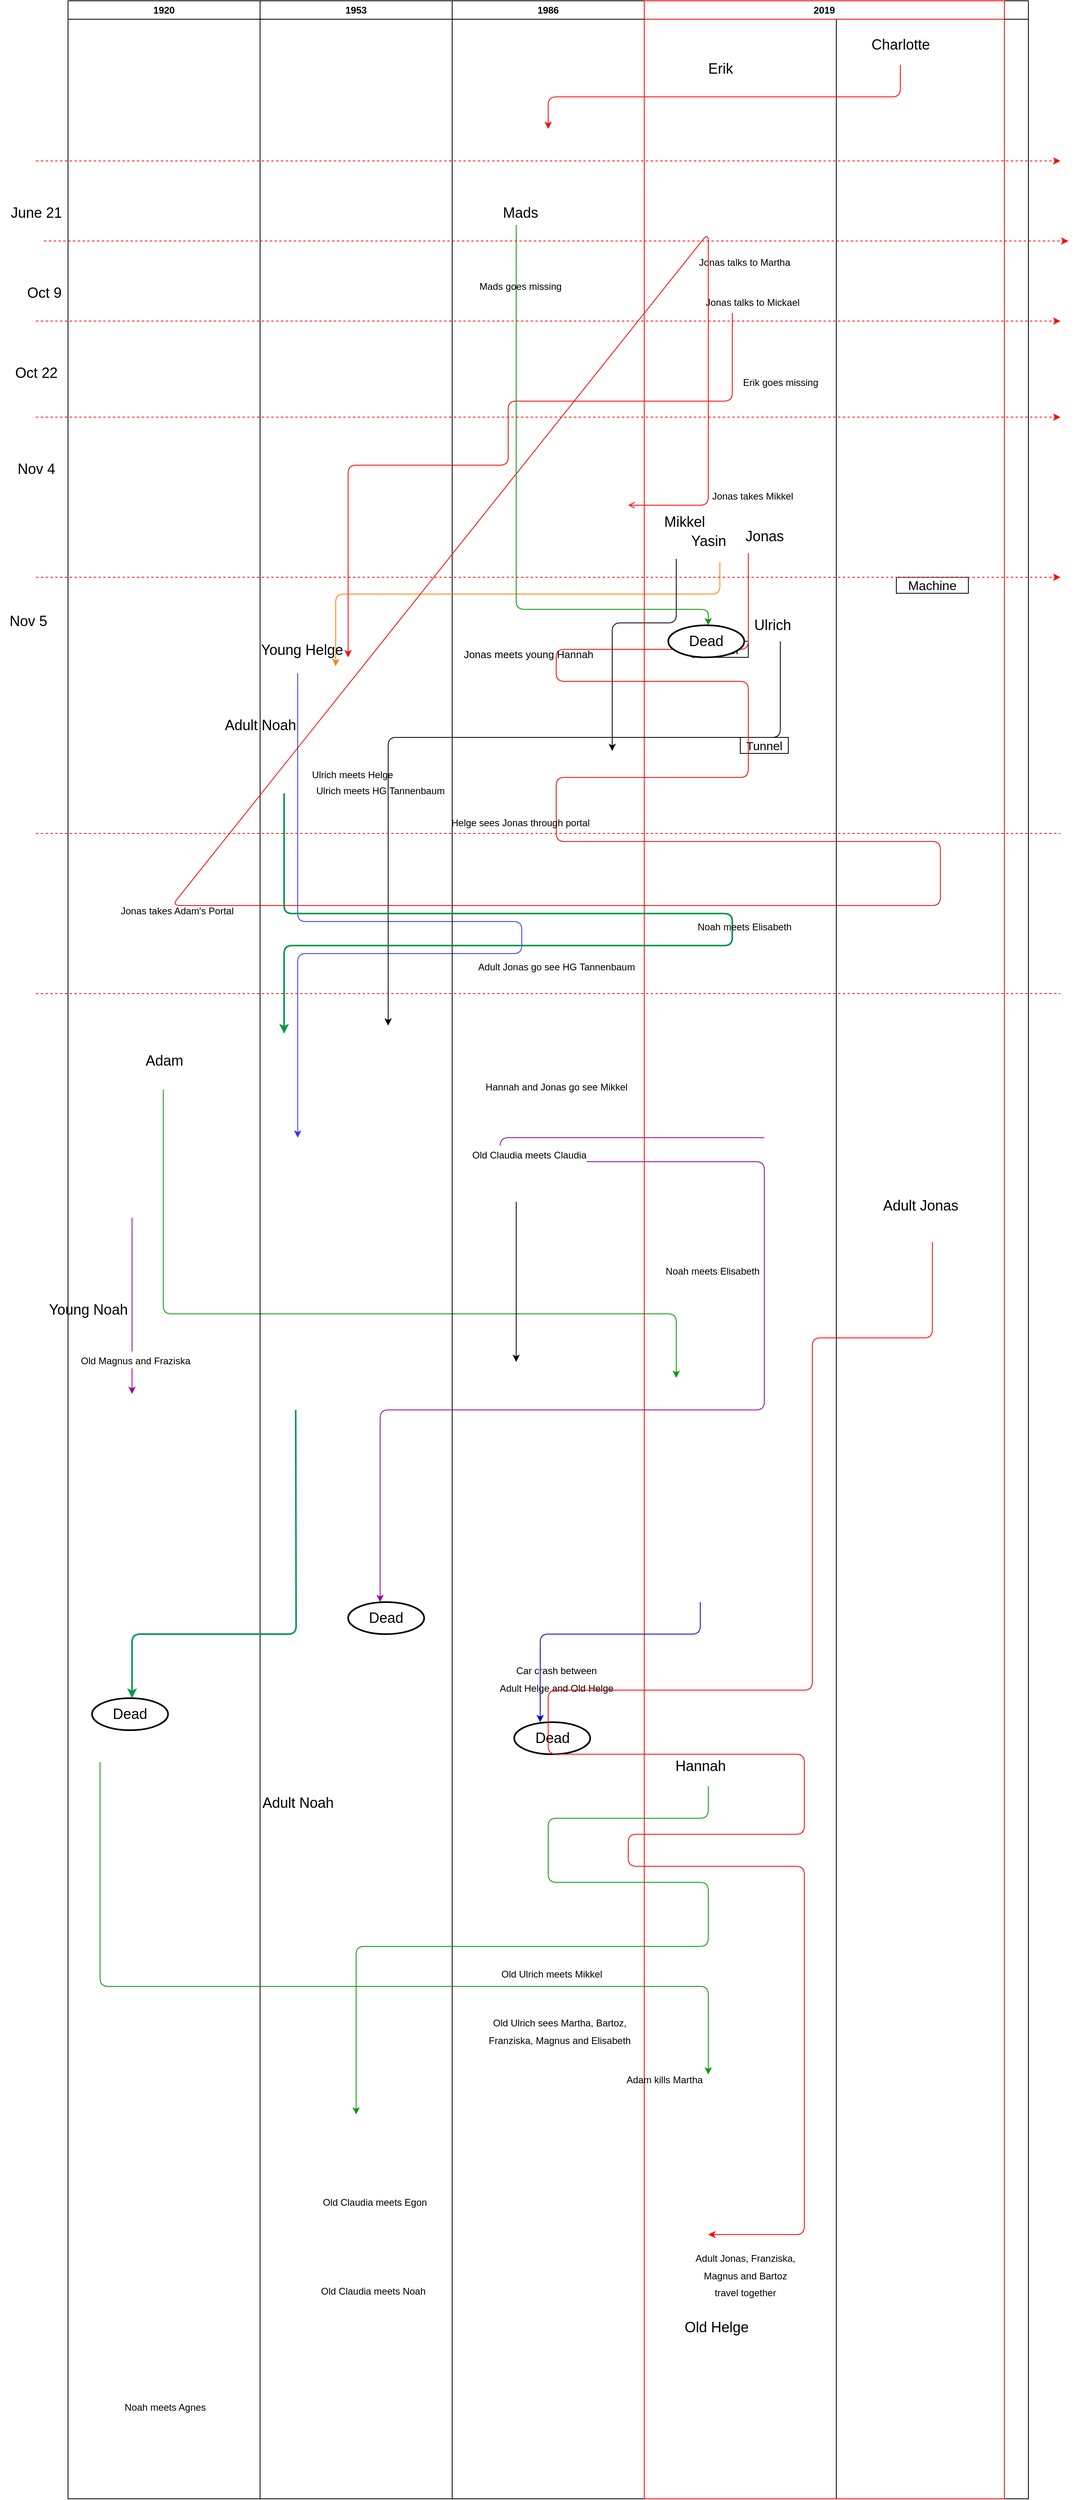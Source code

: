 <mxfile version="12.4.3" type="github" pages="1">
  <diagram name="Page-1" id="e7e014a7-5840-1c2e-5031-d8a46d1fe8dd">
    <mxGraphModel dx="1355" dy="2405" grid="1" gridSize="10" guides="1" tooltips="1" connect="1" arrows="1" fold="1" page="1" pageScale="1" pageWidth="1169" pageHeight="826" background="#ffffff" math="0" shadow="0">
      <root>
        <mxCell id="0"/>
        <mxCell id="1" parent="0"/>
        <mxCell id="2" value="1920" style="swimlane;whiteSpace=wrap;startSize=23;" parent="1" vertex="1">
          <mxGeometry x="200" y="-1520" width="240" height="3120" as="geometry"/>
        </mxCell>
        <mxCell id="4Fx-l3T1AfS1Zk8Yr6ho-14" value="" style="endArrow=classic;html=1;fontSize=18;strokeColor=#009900;rounded=1;" edge="1" parent="2">
          <mxGeometry width="50" height="50" relative="1" as="geometry">
            <mxPoint x="119" y="1360" as="sourcePoint"/>
            <mxPoint x="760" y="1720" as="targetPoint"/>
            <Array as="points">
              <mxPoint x="119" y="1640"/>
              <mxPoint x="760" y="1640"/>
            </Array>
          </mxGeometry>
        </mxCell>
        <mxCell id="4Fx-l3T1AfS1Zk8Yr6ho-15" value="Adam" style="text;html=1;align=center;verticalAlign=middle;resizable=0;points=[];;labelBackgroundColor=#ffffff;fontSize=18;" vertex="1" connectable="0" parent="4Fx-l3T1AfS1Zk8Yr6ho-14">
          <mxGeometry x="-0.85" y="3" relative="1" as="geometry">
            <mxPoint x="-2" y="-111" as="offset"/>
          </mxGeometry>
        </mxCell>
        <mxCell id="4Fx-l3T1AfS1Zk8Yr6ho-20" value="Young Noah" style="text;html=1;align=center;verticalAlign=middle;resizable=0;points=[];;autosize=1;fontSize=18;" vertex="1" parent="2">
          <mxGeometry x="-40" y="1620" width="130" height="30" as="geometry"/>
        </mxCell>
        <mxCell id="4Fx-l3T1AfS1Zk8Yr6ho-42" value="" style="endArrow=classic;html=1;strokeColor=#990099;fontSize=18;" edge="1" parent="2">
          <mxGeometry width="50" height="50" relative="1" as="geometry">
            <mxPoint x="80" y="1520" as="sourcePoint"/>
            <mxPoint x="80" y="1740" as="targetPoint"/>
          </mxGeometry>
        </mxCell>
        <mxCell id="4Fx-l3T1AfS1Zk8Yr6ho-43" value="&lt;font style=&quot;font-size: 12px&quot;&gt;Old Magnus and Fraziska&lt;/font&gt;" style="text;html=1;align=center;verticalAlign=middle;resizable=0;points=[];;labelBackgroundColor=#ffffff;fontSize=18;" vertex="1" connectable="0" parent="4Fx-l3T1AfS1Zk8Yr6ho-42">
          <mxGeometry x="0.609" y="4" relative="1" as="geometry">
            <mxPoint as="offset"/>
          </mxGeometry>
        </mxCell>
        <mxCell id="4Fx-l3T1AfS1Zk8Yr6ho-68" value="Dead" style="ellipse;whiteSpace=wrap;html=1;strokeWidth=2;fontSize=18;" vertex="1" parent="2">
          <mxGeometry x="30" y="2120" width="95" height="40" as="geometry"/>
        </mxCell>
        <mxCell id="4Fx-l3T1AfS1Zk8Yr6ho-45" value="&lt;font style=&quot;font-size: 12px&quot;&gt;Jonas takes Adam&#39;s Portal&lt;/font&gt;" style="text;html=1;align=center;verticalAlign=middle;resizable=0;points=[];;autosize=1;fontSize=18;direction=west;" vertex="1" parent="2">
          <mxGeometry x="51" y="1120" width="170" height="30" as="geometry"/>
        </mxCell>
        <mxCell id="3" value="1953" style="swimlane;whiteSpace=wrap" parent="1" vertex="1">
          <mxGeometry x="440" y="-1520" width="240" height="3120" as="geometry"/>
        </mxCell>
        <mxCell id="4Fx-l3T1AfS1Zk8Yr6ho-37" value="&lt;font style=&quot;font-size: 12px&quot;&gt;Ulrich meets Helge&lt;/font&gt;" style="text;html=1;align=center;verticalAlign=middle;resizable=0;points=[];;autosize=1;fontSize=18;" vertex="1" parent="3">
          <mxGeometry x="50" y="950" width="130" height="30" as="geometry"/>
        </mxCell>
        <mxCell id="4Fx-l3T1AfS1Zk8Yr6ho-44" value="&lt;font style=&quot;font-size: 12px&quot;&gt;Ulrich meets HG Tannenbaum&lt;/font&gt;" style="text;html=1;align=center;verticalAlign=middle;resizable=0;points=[];;autosize=1;fontSize=18;" vertex="1" parent="3">
          <mxGeometry x="50" y="970" width="200" height="30" as="geometry"/>
        </mxCell>
        <mxCell id="4Fx-l3T1AfS1Zk8Yr6ho-65" value="Dead" style="ellipse;whiteSpace=wrap;html=1;strokeWidth=2;fontSize=18;" vertex="1" parent="3">
          <mxGeometry x="110" y="2000" width="95" height="40" as="geometry"/>
        </mxCell>
        <mxCell id="4Fx-l3T1AfS1Zk8Yr6ho-67" value="" style="endArrow=classic;html=1;strokeColor=#00994D;strokeWidth=2;fontSize=18;" edge="1" parent="3">
          <mxGeometry width="50" height="50" relative="1" as="geometry">
            <mxPoint x="44.5" y="1760" as="sourcePoint"/>
            <mxPoint x="-160" y="2120" as="targetPoint"/>
            <Array as="points">
              <mxPoint x="45" y="2040"/>
              <mxPoint x="-160" y="2040"/>
            </Array>
          </mxGeometry>
        </mxCell>
        <mxCell id="4Fx-l3T1AfS1Zk8Yr6ho-106" value="" style="group" vertex="1" connectable="0" parent="3">
          <mxGeometry x="-13" y="796" width="340" height="394" as="geometry"/>
        </mxCell>
        <mxCell id="4Fx-l3T1AfS1Zk8Yr6ho-105" value="" style="group" vertex="1" connectable="0" parent="4Fx-l3T1AfS1Zk8Yr6ho-106">
          <mxGeometry width="340" height="394" as="geometry"/>
        </mxCell>
        <mxCell id="4Fx-l3T1AfS1Zk8Yr6ho-36" value="" style="endArrow=classic;html=1;strokeColor=#3333FF;fontSize=18;" edge="1" parent="4Fx-l3T1AfS1Zk8Yr6ho-105">
          <mxGeometry width="50" height="50" relative="1" as="geometry">
            <mxPoint x="60" y="44" as="sourcePoint"/>
            <mxPoint x="60" y="624" as="targetPoint"/>
            <Array as="points">
              <mxPoint x="60" y="354"/>
              <mxPoint x="340" y="354"/>
              <mxPoint x="340" y="394"/>
              <mxPoint x="60" y="394"/>
            </Array>
          </mxGeometry>
        </mxCell>
        <mxCell id="4Fx-l3T1AfS1Zk8Yr6ho-38" value="Young Helge" style="text;html=1;align=center;verticalAlign=middle;resizable=0;points=[];;autosize=1;fontSize=18;" vertex="1" parent="4Fx-l3T1AfS1Zk8Yr6ho-105">
          <mxGeometry width="130" height="30" as="geometry"/>
        </mxCell>
        <mxCell id="4" value="1986" style="swimlane;whiteSpace=wrap" parent="1" vertex="1">
          <mxGeometry x="680" y="-1520" width="240" height="3120" as="geometry"/>
        </mxCell>
        <mxCell id="4Fx-l3T1AfS1Zk8Yr6ho-26" value="&lt;font style=&quot;font-size: 12px&quot;&gt;Hannah and Jonas go see Mikkel&lt;br&gt;&lt;/font&gt;" style="text;html=1;align=center;verticalAlign=middle;resizable=0;points=[];;autosize=1;fontSize=18;" vertex="1" parent="4">
          <mxGeometry x="20" y="1340" width="220" height="30" as="geometry"/>
        </mxCell>
        <mxCell id="4Fx-l3T1AfS1Zk8Yr6ho-27" value="&lt;font style=&quot;font-size: 12px&quot;&gt;Adult Jonas go see HG Tannenbaum&lt;/font&gt;" style="text;html=1;align=center;verticalAlign=middle;resizable=0;points=[];;autosize=1;fontSize=18;" vertex="1" parent="4">
          <mxGeometry x="10" y="1190" width="240" height="30" as="geometry"/>
        </mxCell>
        <mxCell id="4Fx-l3T1AfS1Zk8Yr6ho-34" value="" style="endArrow=classic;html=1;strokeColor=#FF8000;fontSize=18;" edge="1" parent="4">
          <mxGeometry width="50" height="50" relative="1" as="geometry">
            <mxPoint x="334.5" y="701" as="sourcePoint"/>
            <mxPoint x="-145.5" y="831" as="targetPoint"/>
            <Array as="points">
              <mxPoint x="334.5" y="741"/>
              <mxPoint x="-145.5" y="741"/>
            </Array>
          </mxGeometry>
        </mxCell>
        <mxCell id="4Fx-l3T1AfS1Zk8Yr6ho-46" value="" style="endArrow=classic;html=1;strokeColor=#000000;fontSize=18;" edge="1" parent="4">
          <mxGeometry width="50" height="50" relative="1" as="geometry">
            <mxPoint x="80" y="1500" as="sourcePoint"/>
            <mxPoint x="80" y="1700" as="targetPoint"/>
          </mxGeometry>
        </mxCell>
        <mxCell id="4Fx-l3T1AfS1Zk8Yr6ho-60" value="&lt;font style=&quot;font-size: 12px&quot;&gt;Car crash between&lt;br&gt;Adult Helge and Old Helge&lt;/font&gt;" style="text;html=1;align=center;verticalAlign=middle;resizable=0;points=[];;autosize=1;fontSize=18;" vertex="1" parent="4">
          <mxGeometry x="40" y="2070" width="180" height="50" as="geometry"/>
        </mxCell>
        <mxCell id="4Fx-l3T1AfS1Zk8Yr6ho-64" value="Dead" style="ellipse;whiteSpace=wrap;html=1;strokeWidth=2;fontSize=18;" vertex="1" parent="4">
          <mxGeometry x="77.5" y="2150" width="95" height="40" as="geometry"/>
        </mxCell>
        <mxCell id="4Fx-l3T1AfS1Zk8Yr6ho-6" value="" style="endArrow=classic;html=1;" edge="1" parent="4">
          <mxGeometry width="50" height="50" relative="1" as="geometry">
            <mxPoint x="280" y="697" as="sourcePoint"/>
            <mxPoint x="200" y="937" as="targetPoint"/>
            <Array as="points">
              <mxPoint x="280" y="777"/>
              <mxPoint x="200" y="777"/>
            </Array>
          </mxGeometry>
        </mxCell>
        <mxCell id="4Fx-l3T1AfS1Zk8Yr6ho-7" value="Mikkel" style="text;html=1;align=center;verticalAlign=middle;resizable=0;points=[];;labelBackgroundColor=#ffffff;fontSize=18;" vertex="1" connectable="0" parent="4Fx-l3T1AfS1Zk8Yr6ho-6">
          <mxGeometry x="0.333" y="1" relative="1" as="geometry">
            <mxPoint x="89" y="-180" as="offset"/>
          </mxGeometry>
        </mxCell>
        <mxCell id="G8Sm1e-z4Jg3wYjVNRuD-47" value="2052" style="swimlane;whiteSpace=wrap" parent="1" vertex="1">
          <mxGeometry x="1160" y="-1520" width="240" height="3120" as="geometry"/>
        </mxCell>
        <mxCell id="4Fx-l3T1AfS1Zk8Yr6ho-29" value="" style="endArrow=classic;html=1;strokeColor=#FF0000;fontSize=18;" edge="1" parent="G8Sm1e-z4Jg3wYjVNRuD-47">
          <mxGeometry width="50" height="50" relative="1" as="geometry">
            <mxPoint x="80" y="80" as="sourcePoint"/>
            <mxPoint x="-360" y="160" as="targetPoint"/>
            <Array as="points">
              <mxPoint x="80" y="120"/>
              <mxPoint x="-360" y="120"/>
            </Array>
          </mxGeometry>
        </mxCell>
        <mxCell id="4Fx-l3T1AfS1Zk8Yr6ho-30" value="Charlotte" style="text;html=1;align=center;verticalAlign=middle;resizable=0;points=[];;autosize=1;fontSize=18;" vertex="1" parent="G8Sm1e-z4Jg3wYjVNRuD-47">
          <mxGeometry x="30" y="40" width="100" height="30" as="geometry"/>
        </mxCell>
        <mxCell id="4Fx-l3T1AfS1Zk8Yr6ho-56" value="&lt;font style=&quot;font-size: 16px&quot;&gt;Machine&lt;/font&gt;" style="rounded=0;whiteSpace=wrap;html=1;fontSize=18;" vertex="1" parent="G8Sm1e-z4Jg3wYjVNRuD-47">
          <mxGeometry x="75" y="720" width="90" height="20" as="geometry"/>
        </mxCell>
        <mxCell id="4Fx-l3T1AfS1Zk8Yr6ho-117" value="" style="group" vertex="1" connectable="0" parent="G8Sm1e-z4Jg3wYjVNRuD-47">
          <mxGeometry x="-360" y="1670" width="480" height="1120" as="geometry"/>
        </mxCell>
        <mxCell id="4Fx-l3T1AfS1Zk8Yr6ho-116" value="" style="group" vertex="1" connectable="0" parent="4Fx-l3T1AfS1Zk8Yr6ho-117">
          <mxGeometry width="480" height="1120" as="geometry"/>
        </mxCell>
        <mxCell id="4Fx-l3T1AfS1Zk8Yr6ho-118" value="" style="group" vertex="1" connectable="0" parent="4Fx-l3T1AfS1Zk8Yr6ho-116">
          <mxGeometry width="480" height="1120" as="geometry"/>
        </mxCell>
        <mxCell id="4Fx-l3T1AfS1Zk8Yr6ho-24" value="" style="endArrow=classic;html=1;strokeColor=#FF0000;fontSize=18;" edge="1" parent="4Fx-l3T1AfS1Zk8Yr6ho-118">
          <mxGeometry width="50" height="50" relative="1" as="geometry">
            <mxPoint x="480" y="-120" as="sourcePoint"/>
            <mxPoint x="200" y="1120" as="targetPoint"/>
            <Array as="points">
              <mxPoint x="480"/>
              <mxPoint x="330"/>
              <mxPoint x="330" y="440"/>
              <mxPoint y="440"/>
              <mxPoint y="520"/>
              <mxPoint x="320" y="520"/>
              <mxPoint x="320" y="620"/>
              <mxPoint x="100" y="620"/>
              <mxPoint x="100" y="660"/>
              <mxPoint x="320" y="660"/>
              <mxPoint x="320" y="1120"/>
            </Array>
          </mxGeometry>
        </mxCell>
        <mxCell id="4Fx-l3T1AfS1Zk8Yr6ho-28" value="&lt;font style=&quot;font-size: 12px&quot;&gt;Adult Jonas, Franziska,&lt;br&gt;Magnus and Bartoz &lt;br&gt;travel together&lt;/font&gt;" style="text;html=1;align=center;verticalAlign=middle;resizable=0;points=[];;labelBackgroundColor=#ffffff;fontSize=18;" vertex="1" connectable="0" parent="4Fx-l3T1AfS1Zk8Yr6ho-24">
          <mxGeometry x="0.975" y="2" relative="1" as="geometry">
            <mxPoint x="13" y="48" as="offset"/>
          </mxGeometry>
        </mxCell>
        <mxCell id="4Fx-l3T1AfS1Zk8Yr6ho-25" value="Adult Jonas" style="text;html=1;align=center;verticalAlign=middle;resizable=0;points=[];;autosize=1;fontSize=18;" vertex="1" parent="G8Sm1e-z4Jg3wYjVNRuD-47">
          <mxGeometry x="45" y="1490" width="120" height="30" as="geometry"/>
        </mxCell>
        <mxCell id="G8Sm1e-z4Jg3wYjVNRuD-41" value="2019" style="swimlane;whiteSpace=wrap;strokeColor=#FF0000;" parent="1" vertex="1">
          <mxGeometry x="920" y="-1520" width="450" height="3120" as="geometry"/>
        </mxCell>
        <mxCell id="4Fx-l3T1AfS1Zk8Yr6ho-17" value="" style="endArrow=classic;html=1;strokeColor=#009900;fontSize=18;" edge="1" parent="G8Sm1e-z4Jg3wYjVNRuD-41">
          <mxGeometry width="50" height="50" relative="1" as="geometry">
            <mxPoint x="80" y="2230" as="sourcePoint"/>
            <mxPoint x="-360" y="2640" as="targetPoint"/>
            <Array as="points">
              <mxPoint x="80" y="2270"/>
              <mxPoint x="-120" y="2270"/>
              <mxPoint x="-120" y="2350"/>
              <mxPoint x="80" y="2350"/>
              <mxPoint x="80" y="2430"/>
              <mxPoint x="-360" y="2430"/>
            </Array>
          </mxGeometry>
        </mxCell>
        <mxCell id="4Fx-l3T1AfS1Zk8Yr6ho-18" value="Hannah" style="text;html=1;align=center;verticalAlign=middle;resizable=0;points=[];;labelBackgroundColor=#ffffff;fontSize=18;" vertex="1" connectable="0" parent="4Fx-l3T1AfS1Zk8Yr6ho-17">
          <mxGeometry x="-0.867" y="1" relative="1" as="geometry">
            <mxPoint x="33" y="-66" as="offset"/>
          </mxGeometry>
        </mxCell>
        <mxCell id="4Fx-l3T1AfS1Zk8Yr6ho-21" value="&lt;font style=&quot;font-size: 12px&quot;&gt;Noah meets Elisabeth&lt;/font&gt;" style="text;html=1;align=center;verticalAlign=middle;resizable=0;points=[];;autosize=1;fontSize=18;" vertex="1" parent="G8Sm1e-z4Jg3wYjVNRuD-41">
          <mxGeometry x="10" y="1570" width="150" height="30" as="geometry"/>
        </mxCell>
        <mxCell id="4Fx-l3T1AfS1Zk8Yr6ho-4" value="" style="endArrow=classic;html=1;" edge="1" parent="G8Sm1e-z4Jg3wYjVNRuD-41">
          <mxGeometry width="50" height="50" relative="1" as="geometry">
            <mxPoint x="170" y="800" as="sourcePoint"/>
            <mxPoint x="-320" y="1280" as="targetPoint"/>
            <Array as="points">
              <mxPoint x="170" y="920"/>
              <mxPoint x="-320" y="920"/>
            </Array>
          </mxGeometry>
        </mxCell>
        <mxCell id="4Fx-l3T1AfS1Zk8Yr6ho-5" value="&lt;font style=&quot;font-size: 18px&quot;&gt;Ulrich&lt;/font&gt;" style="text;html=1;align=center;verticalAlign=middle;resizable=0;points=[];;labelBackgroundColor=#ffffff;" vertex="1" connectable="0" parent="4Fx-l3T1AfS1Zk8Yr6ho-4">
          <mxGeometry x="0.071" y="-2" relative="1" as="geometry">
            <mxPoint x="389" y="-138" as="offset"/>
          </mxGeometry>
        </mxCell>
        <mxCell id="4Fx-l3T1AfS1Zk8Yr6ho-40" value="" style="endArrow=classic;html=1;strokeColor=#990099;fontSize=18;" edge="1" parent="G8Sm1e-z4Jg3wYjVNRuD-41">
          <mxGeometry width="50" height="50" relative="1" as="geometry">
            <mxPoint x="150" y="1420" as="sourcePoint"/>
            <mxPoint x="-330" y="2000" as="targetPoint"/>
            <Array as="points">
              <mxPoint x="-180" y="1420"/>
              <mxPoint x="-180" y="1450"/>
              <mxPoint x="150" y="1450"/>
              <mxPoint x="150" y="1760"/>
              <mxPoint x="-330" y="1760"/>
            </Array>
          </mxGeometry>
        </mxCell>
        <mxCell id="4Fx-l3T1AfS1Zk8Yr6ho-57" value="&lt;font style=&quot;font-size: 12px&quot;&gt;Old Claudia meets Claudia&lt;/font&gt;" style="text;html=1;align=center;verticalAlign=middle;resizable=0;points=[];;labelBackgroundColor=#ffffff;fontSize=18;" vertex="1" connectable="0" parent="4Fx-l3T1AfS1Zk8Yr6ho-40">
          <mxGeometry x="-0.585" y="36" relative="1" as="geometry">
            <mxPoint y="-7" as="offset"/>
          </mxGeometry>
        </mxCell>
        <mxCell id="4Fx-l3T1AfS1Zk8Yr6ho-50" value="&lt;font style=&quot;font-size: 15px&quot;&gt;Tunnel&lt;/font&gt;" style="rounded=0;whiteSpace=wrap;html=1;fontSize=18;" vertex="1" parent="G8Sm1e-z4Jg3wYjVNRuD-41">
          <mxGeometry x="120" y="920" width="60" height="20" as="geometry"/>
        </mxCell>
        <mxCell id="4Fx-l3T1AfS1Zk8Yr6ho-35" value="Yasin" style="text;html=1;align=center;verticalAlign=middle;resizable=0;points=[];;autosize=1;fontSize=18;" vertex="1" parent="G8Sm1e-z4Jg3wYjVNRuD-41">
          <mxGeometry x="50" y="660" width="60" height="30" as="geometry"/>
        </mxCell>
        <mxCell id="4Fx-l3T1AfS1Zk8Yr6ho-58" value="" style="endArrow=classic;html=1;strokeColor=#0000CC;fontSize=18;" edge="1" parent="G8Sm1e-z4Jg3wYjVNRuD-41">
          <mxGeometry width="50" height="50" relative="1" as="geometry">
            <mxPoint x="70" y="2000" as="sourcePoint"/>
            <mxPoint x="-130" y="2150" as="targetPoint"/>
            <Array as="points">
              <mxPoint x="70" y="2040"/>
              <mxPoint x="-130" y="2040"/>
            </Array>
          </mxGeometry>
        </mxCell>
        <mxCell id="4Fx-l3T1AfS1Zk8Yr6ho-115" value="" style="group" vertex="1" connectable="0" parent="G8Sm1e-z4Jg3wYjVNRuD-41">
          <mxGeometry x="-600" y="310" width="1050" height="870" as="geometry"/>
        </mxCell>
        <mxCell id="4Fx-l3T1AfS1Zk8Yr6ho-13" value="&lt;font style=&quot;font-size: 12px&quot;&gt;Jonas talks to Mickael&lt;/font&gt;" style="text;html=1;align=center;verticalAlign=middle;resizable=0;points=[];;autosize=1;fontSize=18;" vertex="1" parent="4Fx-l3T1AfS1Zk8Yr6ho-115">
          <mxGeometry x="660" y="50" width="150" height="30" as="geometry"/>
        </mxCell>
        <mxCell id="4Fx-l3T1AfS1Zk8Yr6ho-12" value="&lt;font style=&quot;font-size: 12px&quot;&gt;Jonas talks to Martha&lt;/font&gt;" style="text;html=1;align=center;verticalAlign=middle;resizable=0;points=[];;autosize=1;fontSize=18;" vertex="1" parent="4Fx-l3T1AfS1Zk8Yr6ho-115">
          <mxGeometry x="650" width="150" height="30" as="geometry"/>
        </mxCell>
        <mxCell id="4Fx-l3T1AfS1Zk8Yr6ho-55" value="&lt;font style=&quot;font-size: 12px&quot;&gt;Jonas takes Mikkel&lt;/font&gt;" style="text;html=1;align=center;verticalAlign=middle;resizable=0;points=[];;autosize=1;fontSize=18;" vertex="1" parent="4Fx-l3T1AfS1Zk8Yr6ho-115">
          <mxGeometry x="670" y="292" width="130" height="30" as="geometry"/>
        </mxCell>
        <mxCell id="4Fx-l3T1AfS1Zk8Yr6ho-111" value="" style="group" vertex="1" connectable="0" parent="4Fx-l3T1AfS1Zk8Yr6ho-115">
          <mxGeometry y="30" width="1050" height="840" as="geometry"/>
        </mxCell>
        <mxCell id="4Fx-l3T1AfS1Zk8Yr6ho-112" value="" style="group" vertex="1" connectable="0" parent="4Fx-l3T1AfS1Zk8Yr6ho-111">
          <mxGeometry x="-20" y="-60" width="1070" height="840" as="geometry"/>
        </mxCell>
        <mxCell id="4Fx-l3T1AfS1Zk8Yr6ho-49" value="&lt;font style=&quot;font-size: 15px&quot;&gt;Tunnel&lt;/font&gt;" style="rounded=0;whiteSpace=wrap;html=1;fontSize=18;" vertex="1" parent="4Fx-l3T1AfS1Zk8Yr6ho-112">
          <mxGeometry x="680" y="520" width="70" height="20" as="geometry"/>
        </mxCell>
        <mxCell id="4Fx-l3T1AfS1Zk8Yr6ho-114" value="" style="group" vertex="1" connectable="0" parent="4Fx-l3T1AfS1Zk8Yr6ho-112">
          <mxGeometry x="30" width="1040" height="840" as="geometry"/>
        </mxCell>
        <mxCell id="G8Sm1e-z4Jg3wYjVNRuD-43" value="" style="elbow=vertical;strokeColor=#FF0000;endArrow=open;endFill=1;rounded=1;" parent="4Fx-l3T1AfS1Zk8Yr6ho-114" edge="1">
          <mxGeometry width="100" height="100" relative="1" as="geometry">
            <mxPoint x="720" y="410" as="sourcePoint"/>
            <mxPoint x="570" y="350" as="targetPoint"/>
            <Array as="points">
              <mxPoint x="720" y="530"/>
              <mxPoint x="480" y="530"/>
              <mxPoint x="480" y="570"/>
              <mxPoint x="720" y="570"/>
              <mxPoint x="720" y="690"/>
              <mxPoint x="480" y="690"/>
              <mxPoint x="480" y="770"/>
              <mxPoint x="960" y="770"/>
              <mxPoint x="960" y="850"/>
              <mxPoint y="850"/>
              <mxPoint x="670" y="10"/>
              <mxPoint x="670" y="350"/>
            </Array>
          </mxGeometry>
        </mxCell>
        <mxCell id="G8Sm1e-z4Jg3wYjVNRuD-52" value="Jonas&lt;br style=&quot;font-size: 18px;&quot;&gt;" style="text;html=1;align=center;verticalAlign=middle;resizable=0;points=[];;labelBackgroundColor=#ffffff;fontSize=18;" parent="G8Sm1e-z4Jg3wYjVNRuD-43" vertex="1" connectable="0">
          <mxGeometry x="0.938" y="3" relative="1" as="geometry">
            <mxPoint x="67.0" y="66.48" as="offset"/>
          </mxGeometry>
        </mxCell>
        <mxCell id="4Fx-l3T1AfS1Zk8Yr6ho-9" value="&lt;p style=&quot;line-height: 70%&quot;&gt;&lt;font style=&quot;font-size: 13px ; line-height: 60%&quot;&gt;Jonas meets&lt;/font&gt;&lt;font style=&quot;font-size: 13px ; line-height: 60%&quot;&gt; young Hannah&lt;br&gt;&lt;/font&gt;&lt;/p&gt;&lt;p&gt;&lt;/p&gt;" style="text;html=1;align=center;verticalAlign=middle;resizable=0;points=[];;autosize=1;fontSize=18;" vertex="1" parent="4Fx-l3T1AfS1Zk8Yr6ho-114">
          <mxGeometry x="350" y="510" width="190" height="50" as="geometry"/>
        </mxCell>
        <mxCell id="4Fx-l3T1AfS1Zk8Yr6ho-39" value="&lt;font style=&quot;font-size: 12px&quot;&gt;Helge sees Jonas through portal&lt;/font&gt;" style="text;html=1;align=center;verticalAlign=middle;resizable=0;points=[];;autosize=1;fontSize=18;" vertex="1" parent="4Fx-l3T1AfS1Zk8Yr6ho-114">
          <mxGeometry x="330" y="730" width="210" height="30" as="geometry"/>
        </mxCell>
        <mxCell id="4Fx-l3T1AfS1Zk8Yr6ho-32" value="" style="endArrow=classic;html=1;strokeColor=#FF0000;fontSize=18;" edge="1" parent="4Fx-l3T1AfS1Zk8Yr6ho-114">
          <mxGeometry width="50" height="50" relative="1" as="geometry">
            <mxPoint x="700" y="110" as="sourcePoint"/>
            <mxPoint x="220" y="540" as="targetPoint"/>
            <Array as="points">
              <mxPoint x="700" y="220"/>
              <mxPoint x="420" y="220"/>
              <mxPoint x="420" y="300"/>
              <mxPoint x="220" y="300"/>
            </Array>
          </mxGeometry>
        </mxCell>
        <mxCell id="4Fx-l3T1AfS1Zk8Yr6ho-119" value="&lt;font style=&quot;font-size: 12px&quot;&gt;Erik goes missing&lt;/font&gt;" style="text;html=1;align=center;verticalAlign=middle;resizable=0;points=[];;autosize=1;fontSize=18;" vertex="1" parent="4Fx-l3T1AfS1Zk8Yr6ho-114">
          <mxGeometry x="700" y="180" width="120" height="30" as="geometry"/>
        </mxCell>
        <mxCell id="4Fx-l3T1AfS1Zk8Yr6ho-23" value="Mads" style="text;html=1;align=center;verticalAlign=middle;resizable=0;points=[];;autosize=1;fontSize=18;" vertex="1" parent="4Fx-l3T1AfS1Zk8Yr6ho-114">
          <mxGeometry x="400" y="-30" width="70" height="30" as="geometry"/>
        </mxCell>
        <mxCell id="4Fx-l3T1AfS1Zk8Yr6ho-22" value="" style="endArrow=classic;html=1;strokeColor=#009900;fontSize=18;" edge="1" parent="4Fx-l3T1AfS1Zk8Yr6ho-114">
          <mxGeometry width="50" height="50" relative="1" as="geometry">
            <mxPoint x="430" as="sourcePoint"/>
            <mxPoint x="670" y="500" as="targetPoint"/>
            <Array as="points">
              <mxPoint x="430" y="480"/>
              <mxPoint x="670" y="480"/>
            </Array>
          </mxGeometry>
        </mxCell>
        <mxCell id="4Fx-l3T1AfS1Zk8Yr6ho-122" value="&lt;font style=&quot;font-size: 12px&quot;&gt;Mads goes missing&lt;/font&gt;" style="text;html=1;align=center;verticalAlign=middle;resizable=0;points=[];;autosize=1;fontSize=18;" vertex="1" parent="4Fx-l3T1AfS1Zk8Yr6ho-114">
          <mxGeometry x="370" y="60" width="130" height="30" as="geometry"/>
        </mxCell>
        <mxCell id="4Fx-l3T1AfS1Zk8Yr6ho-123" value="Dead" style="ellipse;whiteSpace=wrap;html=1;strokeWidth=2;fontSize=18;" vertex="1" parent="4Fx-l3T1AfS1Zk8Yr6ho-114">
          <mxGeometry x="620" y="500" width="95" height="40" as="geometry"/>
        </mxCell>
        <mxCell id="4Fx-l3T1AfS1Zk8Yr6ho-62" value="Adult Noah" style="text;html=1;align=center;verticalAlign=middle;resizable=0;points=[];;autosize=1;fontSize=18;" vertex="1" parent="4Fx-l3T1AfS1Zk8Yr6ho-114">
          <mxGeometry x="50" y="610" width="120" height="30" as="geometry"/>
        </mxCell>
        <mxCell id="4Fx-l3T1AfS1Zk8Yr6ho-61" value="" style="endArrow=classic;html=1;strokeColor=#00994D;fontSize=18;strokeWidth=2;" edge="1" parent="4Fx-l3T1AfS1Zk8Yr6ho-114">
          <mxGeometry width="50" height="50" relative="1" as="geometry">
            <mxPoint x="140" y="710" as="sourcePoint"/>
            <mxPoint x="140" y="1010" as="targetPoint"/>
            <Array as="points">
              <mxPoint x="140" y="860"/>
              <mxPoint x="700" y="860"/>
              <mxPoint x="700" y="900"/>
              <mxPoint x="140" y="900"/>
            </Array>
          </mxGeometry>
        </mxCell>
        <mxCell id="4Fx-l3T1AfS1Zk8Yr6ho-124" value="&lt;font style=&quot;font-size: 12px&quot;&gt;Noah meets Elisabeth&lt;/font&gt;" style="text;html=1;align=center;verticalAlign=middle;resizable=0;points=[];;autosize=1;fontSize=18;" vertex="1" parent="4Fx-l3T1AfS1Zk8Yr6ho-111">
          <mxGeometry x="650" y="800" width="150" height="30" as="geometry"/>
        </mxCell>
        <mxCell id="4Fx-l3T1AfS1Zk8Yr6ho-33" value="Erik" style="text;html=1;align=center;verticalAlign=middle;resizable=0;points=[];;autosize=1;fontSize=18;" vertex="1" parent="G8Sm1e-z4Jg3wYjVNRuD-41">
          <mxGeometry x="70" y="70" width="50" height="30" as="geometry"/>
        </mxCell>
        <mxCell id="4Fx-l3T1AfS1Zk8Yr6ho-19" value="" style="endArrow=classic;html=1;strokeColor=#009900;fontSize=18;" edge="1" parent="1">
          <mxGeometry width="50" height="50" relative="1" as="geometry">
            <mxPoint x="240" y="680" as="sourcePoint"/>
            <mxPoint x="1000" y="1070" as="targetPoint"/>
            <Array as="points">
              <mxPoint x="240" y="960"/>
              <mxPoint x="1000" y="960"/>
            </Array>
          </mxGeometry>
        </mxCell>
        <mxCell id="4Fx-l3T1AfS1Zk8Yr6ho-16" value="&lt;font style=&quot;font-size: 12px&quot;&gt;Adam kills Martha&lt;br&gt;&lt;/font&gt;" style="text;html=1;align=center;verticalAlign=middle;resizable=0;points=[];;autosize=1;fontSize=18;" vertex="1" parent="1">
          <mxGeometry x="880" y="1060" width="130" height="30" as="geometry"/>
        </mxCell>
        <mxCell id="4Fx-l3T1AfS1Zk8Yr6ho-41" value="&lt;font style=&quot;font-size: 12px&quot;&gt;Old Claudia meets Egon&lt;/font&gt;" style="text;html=1;align=center;verticalAlign=middle;resizable=0;points=[];;autosize=1;fontSize=18;" vertex="1" parent="1">
          <mxGeometry x="503" y="1213" width="160" height="30" as="geometry"/>
        </mxCell>
        <mxCell id="4Fx-l3T1AfS1Zk8Yr6ho-47" value="&lt;font style=&quot;font-size: 12px&quot;&gt;Old Ulrich meets Mikkel&lt;/font&gt;" style="text;html=1;align=center;verticalAlign=middle;resizable=0;points=[];;autosize=1;fontSize=18;" vertex="1" parent="1">
          <mxGeometry x="719" y="928" width="170" height="30" as="geometry"/>
        </mxCell>
        <mxCell id="4Fx-l3T1AfS1Zk8Yr6ho-48" value="&lt;font style=&quot;font-size: 12px&quot;&gt;Old Ulrich sees Martha, Bartoz,&lt;br&gt;Franziska, Magnus and Elisabeth&lt;/font&gt;" style="text;html=1;align=center;verticalAlign=middle;resizable=0;points=[];;autosize=1;fontSize=18;" vertex="1" parent="1">
          <mxGeometry x="704" y="990" width="220" height="50" as="geometry"/>
        </mxCell>
        <mxCell id="4Fx-l3T1AfS1Zk8Yr6ho-59" value="Old Helge" style="text;html=1;align=center;verticalAlign=middle;resizable=0;points=[];;autosize=1;fontSize=18;" vertex="1" parent="1">
          <mxGeometry x="955" y="1371" width="110" height="30" as="geometry"/>
        </mxCell>
        <mxCell id="4Fx-l3T1AfS1Zk8Yr6ho-66" value="&lt;font style=&quot;font-size: 12px&quot;&gt;Old Claudia meets Noah&lt;/font&gt;" style="text;html=1;align=center;verticalAlign=middle;resizable=0;points=[];;autosize=1;fontSize=18;" vertex="1" parent="1">
          <mxGeometry x="496" y="1324" width="170" height="30" as="geometry"/>
        </mxCell>
        <mxCell id="4Fx-l3T1AfS1Zk8Yr6ho-69" value="&lt;font style=&quot;font-size: 12px&quot;&gt;Noah meets Agnes&lt;/font&gt;" style="text;html=1;align=center;verticalAlign=middle;resizable=0;points=[];;autosize=1;fontSize=18;" vertex="1" parent="1">
          <mxGeometry x="256" y="1469" width="130" height="30" as="geometry"/>
        </mxCell>
        <mxCell id="4Fx-l3T1AfS1Zk8Yr6ho-91" value="" style="html=1;strokeColor=#FF0000;strokeWidth=1;fontSize=18;dashed=1;" edge="1" parent="1">
          <mxGeometry width="50" height="50" relative="1" as="geometry">
            <mxPoint x="160" y="-1320" as="sourcePoint"/>
            <mxPoint x="1440" y="-1320" as="targetPoint"/>
          </mxGeometry>
        </mxCell>
        <mxCell id="4Fx-l3T1AfS1Zk8Yr6ho-93" value="June 21" style="text;html=1;align=center;verticalAlign=middle;resizable=0;points=[];;autosize=1;fontSize=18;" vertex="1" parent="1">
          <mxGeometry x="115" y="-1270" width="90" height="30" as="geometry"/>
        </mxCell>
        <mxCell id="4Fx-l3T1AfS1Zk8Yr6ho-96" value="Adult Noah" style="text;html=1;align=center;verticalAlign=middle;resizable=0;points=[];;autosize=1;fontSize=18;" vertex="1" parent="1">
          <mxGeometry x="427" y="716" width="120" height="30" as="geometry"/>
        </mxCell>
        <mxCell id="4Fx-l3T1AfS1Zk8Yr6ho-97" value="" style="endArrow=none;dashed=1;html=1;strokeColor=#FF0000;strokeWidth=1;fontSize=18;" edge="1" parent="1">
          <mxGeometry width="50" height="50" relative="1" as="geometry">
            <mxPoint x="160" y="-480" as="sourcePoint"/>
            <mxPoint x="1440" y="-480" as="targetPoint"/>
          </mxGeometry>
        </mxCell>
        <mxCell id="4Fx-l3T1AfS1Zk8Yr6ho-98" value="" style="endArrow=none;dashed=1;html=1;strokeColor=#FF0000;strokeWidth=1;fontSize=18;" edge="1" parent="1">
          <mxGeometry width="50" height="50" relative="1" as="geometry">
            <mxPoint x="160" y="-280" as="sourcePoint"/>
            <mxPoint x="1440" y="-280" as="targetPoint"/>
          </mxGeometry>
        </mxCell>
        <mxCell id="4Fx-l3T1AfS1Zk8Yr6ho-99" value="" style="html=1;strokeColor=#FF0000;strokeWidth=1;fontSize=18;dashed=1;" edge="1" parent="1">
          <mxGeometry width="50" height="50" relative="1" as="geometry">
            <mxPoint x="160" y="-1120" as="sourcePoint"/>
            <mxPoint x="1440" y="-1120" as="targetPoint"/>
          </mxGeometry>
        </mxCell>
        <mxCell id="4Fx-l3T1AfS1Zk8Yr6ho-100" value="Oct 22" style="text;html=1;align=center;verticalAlign=middle;resizable=0;points=[];;autosize=1;fontSize=18;" vertex="1" parent="1">
          <mxGeometry x="120" y="-1070" width="80" height="30" as="geometry"/>
        </mxCell>
        <mxCell id="4Fx-l3T1AfS1Zk8Yr6ho-101" value="" style="html=1;strokeColor=#FF0000;strokeWidth=1;fontSize=18;dashed=1;" edge="1" parent="1">
          <mxGeometry width="50" height="50" relative="1" as="geometry">
            <mxPoint x="160" y="-1000" as="sourcePoint"/>
            <mxPoint x="1440" y="-1000" as="targetPoint"/>
          </mxGeometry>
        </mxCell>
        <mxCell id="4Fx-l3T1AfS1Zk8Yr6ho-102" value="Nov 4" style="text;html=1;align=center;verticalAlign=middle;resizable=0;points=[];;autosize=1;fontSize=18;" vertex="1" parent="1">
          <mxGeometry x="125" y="-950" width="70" height="30" as="geometry"/>
        </mxCell>
        <mxCell id="4Fx-l3T1AfS1Zk8Yr6ho-103" value="" style="html=1;strokeColor=#FF0000;strokeWidth=1;fontSize=18;dashed=1;" edge="1" parent="1">
          <mxGeometry width="50" height="50" relative="1" as="geometry">
            <mxPoint x="160" y="-800" as="sourcePoint"/>
            <mxPoint x="1440" y="-800" as="targetPoint"/>
          </mxGeometry>
        </mxCell>
        <mxCell id="4Fx-l3T1AfS1Zk8Yr6ho-104" value="Nov 5" style="text;html=1;align=center;verticalAlign=middle;resizable=0;points=[];;autosize=1;fontSize=18;" vertex="1" parent="1">
          <mxGeometry x="115" y="-760" width="70" height="30" as="geometry"/>
        </mxCell>
        <mxCell id="4Fx-l3T1AfS1Zk8Yr6ho-120" value="" style="html=1;strokeColor=#FF0000;strokeWidth=1;fontSize=18;dashed=1;" edge="1" parent="1">
          <mxGeometry width="50" height="50" relative="1" as="geometry">
            <mxPoint x="170" y="-1220" as="sourcePoint"/>
            <mxPoint x="1450" y="-1220" as="targetPoint"/>
          </mxGeometry>
        </mxCell>
        <mxCell id="4Fx-l3T1AfS1Zk8Yr6ho-121" value="Oct 9" style="text;html=1;align=center;verticalAlign=middle;resizable=0;points=[];;autosize=1;fontSize=18;" vertex="1" parent="1">
          <mxGeometry x="140" y="-1170" width="60" height="30" as="geometry"/>
        </mxCell>
      </root>
    </mxGraphModel>
  </diagram>
</mxfile>
